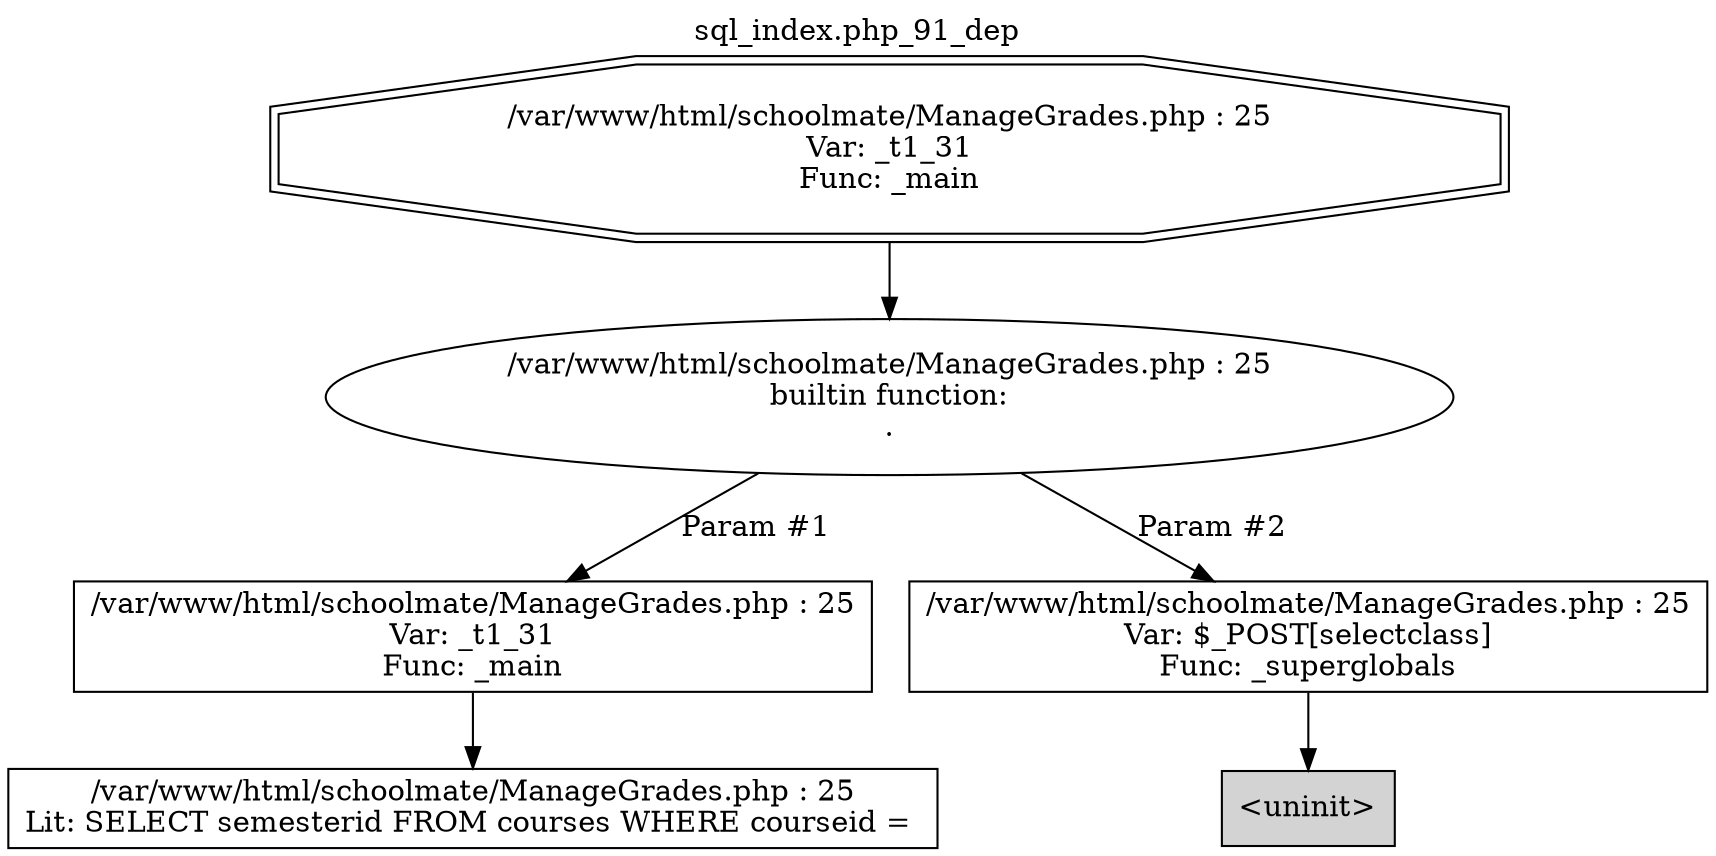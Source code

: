 digraph cfg {
  label="sql_index.php_91_dep";
  labelloc=t;
  n1 [shape=doubleoctagon, label="/var/www/html/schoolmate/ManageGrades.php : 25\nVar: _t1_31\nFunc: _main\n"];
  n2 [shape=ellipse, label="/var/www/html/schoolmate/ManageGrades.php : 25\nbuiltin function:\n.\n"];
  n3 [shape=box, label="/var/www/html/schoolmate/ManageGrades.php : 25\nVar: _t1_31\nFunc: _main\n"];
  n4 [shape=box, label="/var/www/html/schoolmate/ManageGrades.php : 25\nLit: SELECT semesterid FROM courses WHERE courseid = \n"];
  n5 [shape=box, label="/var/www/html/schoolmate/ManageGrades.php : 25\nVar: $_POST[selectclass]\nFunc: _superglobals\n"];
  n6 [shape=box, label="<uninit>",style=filled];
  n1 -> n2;
  n3 -> n4;
  n2 -> n3[label="Param #1"];
  n2 -> n5[label="Param #2"];
  n5 -> n6;
}
